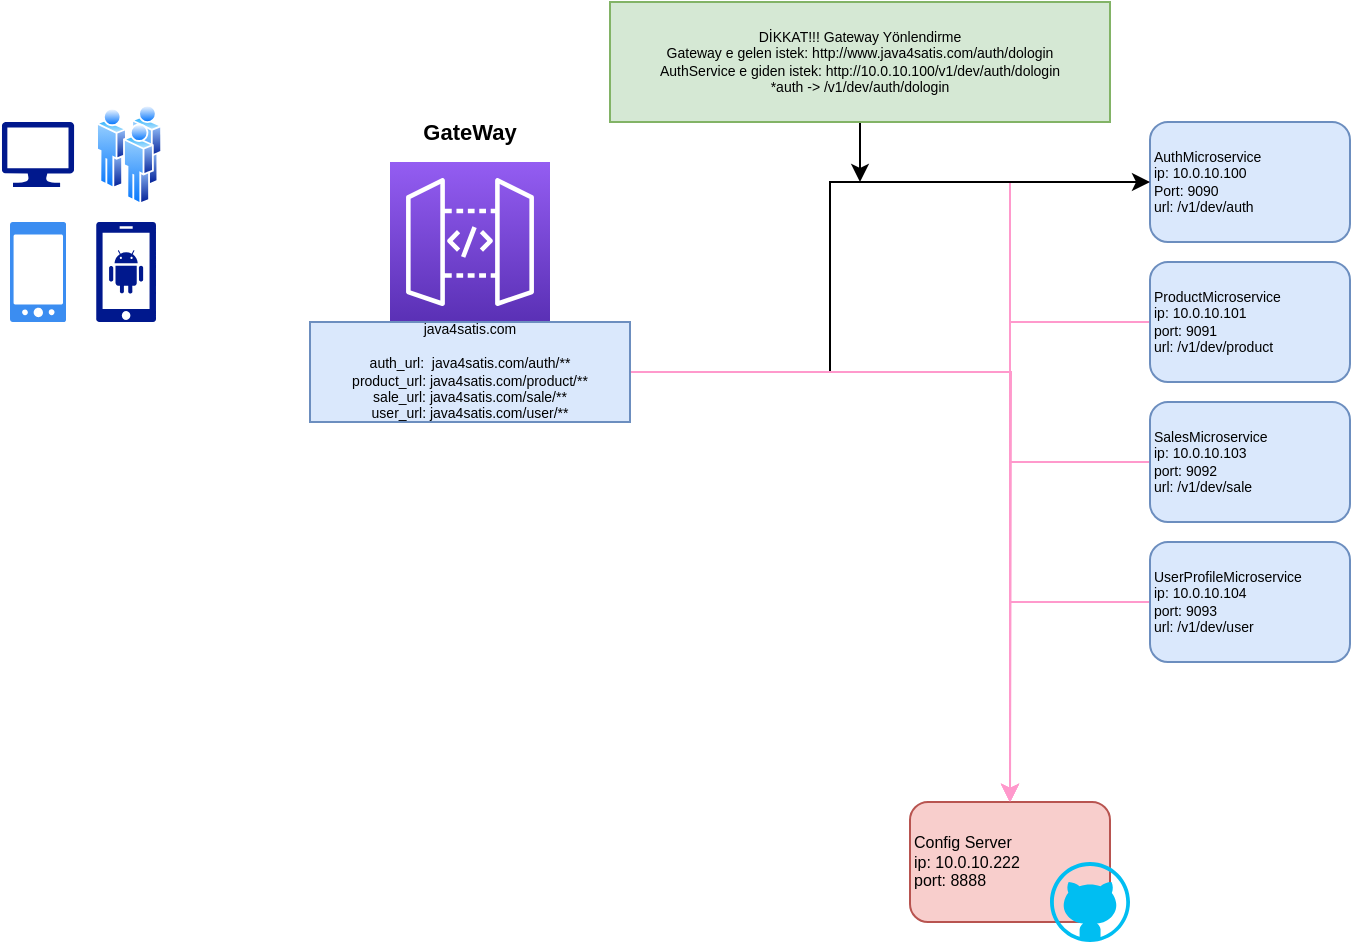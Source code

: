 <mxfile version="20.8.3" type="device"><diagram id="bET41vF8pjAHyaXK_Z36" name="Sayfa -1"><mxGraphModel dx="607" dy="332" grid="1" gridSize="10" guides="1" tooltips="1" connect="1" arrows="1" fold="1" page="1" pageScale="1" pageWidth="1300" pageHeight="1300" math="0" shadow="0"><root><mxCell id="0"/><mxCell id="1" parent="0"/><mxCell id="fda551Hz8hQAzKtY1wcB-10" style="edgeStyle=orthogonalEdgeStyle;rounded=0;orthogonalLoop=1;jettySize=auto;html=1;fontSize=7;strokeColor=#FF99CC;" edge="1" parent="1" source="fda551Hz8hQAzKtY1wcB-1" target="fda551Hz8hQAzKtY1wcB-6"><mxGeometry relative="1" as="geometry"/></mxCell><mxCell id="fda551Hz8hQAzKtY1wcB-1" value="&lt;font style=&quot;font-size: 7px;&quot;&gt;AuthMicroservice&lt;br style=&quot;font-size: 7px;&quot;&gt;ip: 10.0.10.100&lt;br style=&quot;font-size: 7px;&quot;&gt;Port: 9090&lt;br style=&quot;font-size: 7px;&quot;&gt;url:&amp;nbsp;/v1/dev/auth&lt;br style=&quot;font-size: 7px;&quot;&gt;&lt;/font&gt;" style="rounded=1;whiteSpace=wrap;html=1;fillColor=#dae8fc;strokeColor=#6c8ebf;align=left;container=1;fontSize=7;horizontal=1;" vertex="1" parent="1"><mxGeometry x="750" y="170" width="100" height="60" as="geometry"/></mxCell><mxCell id="fda551Hz8hQAzKtY1wcB-9" style="edgeStyle=orthogonalEdgeStyle;rounded=0;orthogonalLoop=1;jettySize=auto;html=1;entryX=0.5;entryY=0;entryDx=0;entryDy=0;fontSize=7;strokeColor=#FF99CC;" edge="1" parent="1" source="fda551Hz8hQAzKtY1wcB-3" target="fda551Hz8hQAzKtY1wcB-6"><mxGeometry relative="1" as="geometry"/></mxCell><mxCell id="fda551Hz8hQAzKtY1wcB-3" value="&lt;font style=&quot;font-size: 7px;&quot;&gt;ProductMicroservice&lt;br style=&quot;font-size: 7px;&quot;&gt;ip: 10.0.10.101&lt;br style=&quot;font-size: 7px;&quot;&gt;port: 9091&lt;br style=&quot;font-size: 7px;&quot;&gt;url:&amp;nbsp;/v1/dev/product&lt;br style=&quot;font-size: 7px;&quot;&gt;&lt;/font&gt;" style="rounded=1;whiteSpace=wrap;html=1;fillColor=#dae8fc;strokeColor=#6c8ebf;align=left;container=1;fontSize=7;" vertex="1" parent="1"><mxGeometry x="750" y="240" width="100" height="60" as="geometry"/></mxCell><mxCell id="fda551Hz8hQAzKtY1wcB-8" style="edgeStyle=orthogonalEdgeStyle;rounded=0;orthogonalLoop=1;jettySize=auto;html=1;entryX=0.5;entryY=0;entryDx=0;entryDy=0;fontSize=7;strokeColor=#FF99CC;" edge="1" parent="1" source="fda551Hz8hQAzKtY1wcB-4" target="fda551Hz8hQAzKtY1wcB-6"><mxGeometry relative="1" as="geometry"/></mxCell><mxCell id="fda551Hz8hQAzKtY1wcB-4" value="&lt;font style=&quot;font-size: 7px;&quot;&gt;SalesMicroservice&lt;br style=&quot;font-size: 7px;&quot;&gt;ip: 10.0.10.103&lt;br style=&quot;font-size: 7px;&quot;&gt;port: 9092&lt;br style=&quot;font-size: 7px;&quot;&gt;url:&amp;nbsp;/v1/dev/sale&lt;br style=&quot;font-size: 7px;&quot;&gt;&lt;/font&gt;" style="rounded=1;whiteSpace=wrap;html=1;fillColor=#dae8fc;strokeColor=#6c8ebf;align=left;container=1;fontSize=7;" vertex="1" parent="1"><mxGeometry x="750" y="310" width="100" height="60" as="geometry"/></mxCell><mxCell id="fda551Hz8hQAzKtY1wcB-7" style="edgeStyle=orthogonalEdgeStyle;rounded=0;orthogonalLoop=1;jettySize=auto;html=1;entryX=0.5;entryY=0;entryDx=0;entryDy=0;fontSize=7;strokeColor=#FF99CC;" edge="1" parent="1" source="fda551Hz8hQAzKtY1wcB-5" target="fda551Hz8hQAzKtY1wcB-6"><mxGeometry relative="1" as="geometry"/></mxCell><mxCell id="fda551Hz8hQAzKtY1wcB-5" value="&lt;font style=&quot;font-size: 7px;&quot;&gt;UserProfileMicroservice&lt;br style=&quot;font-size: 7px;&quot;&gt;ip: 10.0.10.104&lt;br style=&quot;font-size: 7px;&quot;&gt;port: 9093&lt;br style=&quot;font-size: 7px;&quot;&gt;url:&amp;nbsp;/v1/dev/user&lt;br style=&quot;font-size: 7px;&quot;&gt;&lt;/font&gt;" style="rounded=1;whiteSpace=wrap;html=1;fillColor=#dae8fc;strokeColor=#6c8ebf;align=left;container=1;fontSize=7;" vertex="1" parent="1"><mxGeometry x="750" y="380" width="100" height="60" as="geometry"/></mxCell><mxCell id="fda551Hz8hQAzKtY1wcB-12" value="" style="group" vertex="1" connectable="0" parent="1"><mxGeometry x="630" y="510" width="110" height="70" as="geometry"/></mxCell><mxCell id="fda551Hz8hQAzKtY1wcB-6" value="&lt;font style=&quot;font-size: 8px;&quot;&gt;Config Server&lt;br style=&quot;font-size: 8px;&quot;&gt;ip: 10.0.10.222&lt;br&gt;port: 8888&lt;br style=&quot;font-size: 8px;&quot;&gt;&lt;/font&gt;" style="rounded=1;whiteSpace=wrap;html=1;fillColor=#f8cecc;strokeColor=#b85450;align=left;container=1;fontSize=8;" vertex="1" parent="fda551Hz8hQAzKtY1wcB-12"><mxGeometry width="100" height="60" as="geometry"/></mxCell><mxCell id="fda551Hz8hQAzKtY1wcB-11" value="" style="verticalLabelPosition=bottom;html=1;verticalAlign=top;align=center;strokeColor=none;fillColor=#00BEF2;shape=mxgraph.azure.github_code;pointerEvents=1;fontSize=7;" vertex="1" parent="fda551Hz8hQAzKtY1wcB-12"><mxGeometry x="70" y="30" width="40" height="40" as="geometry"/></mxCell><mxCell id="fda551Hz8hQAzKtY1wcB-13" value="" style="sketch=0;points=[[0,0,0],[0.25,0,0],[0.5,0,0],[0.75,0,0],[1,0,0],[0,1,0],[0.25,1,0],[0.5,1,0],[0.75,1,0],[1,1,0],[0,0.25,0],[0,0.5,0],[0,0.75,0],[1,0.25,0],[1,0.5,0],[1,0.75,0]];outlineConnect=0;fontColor=#232F3E;gradientColor=#945DF2;gradientDirection=north;fillColor=#5A30B5;strokeColor=#ffffff;dashed=0;verticalLabelPosition=bottom;verticalAlign=top;align=center;html=1;fontSize=12;fontStyle=0;aspect=fixed;shape=mxgraph.aws4.resourceIcon;resIcon=mxgraph.aws4.api_gateway;" vertex="1" parent="1"><mxGeometry x="370" y="190" width="80" height="80" as="geometry"/></mxCell><mxCell id="fda551Hz8hQAzKtY1wcB-14" value="GateWay" style="text;html=1;strokeColor=none;fillColor=none;align=center;verticalAlign=middle;whiteSpace=wrap;rounded=0;fontSize=11;fontStyle=1" vertex="1" parent="1"><mxGeometry x="380" y="160" width="60" height="30" as="geometry"/></mxCell><mxCell id="fda551Hz8hQAzKtY1wcB-15" value="" style="sketch=0;aspect=fixed;pointerEvents=1;shadow=0;dashed=0;html=1;strokeColor=none;labelPosition=center;verticalLabelPosition=bottom;verticalAlign=top;align=center;fillColor=#00188D;shape=mxgraph.azure.computer;fontSize=11;" vertex="1" parent="1"><mxGeometry x="175.94" y="170" width="36.11" height="32.5" as="geometry"/></mxCell><mxCell id="fda551Hz8hQAzKtY1wcB-16" value="" style="sketch=0;aspect=fixed;pointerEvents=1;shadow=0;dashed=0;html=1;strokeColor=none;labelPosition=center;verticalLabelPosition=bottom;verticalAlign=top;align=center;fillColor=#00188D;shape=mxgraph.mscae.enterprise.android_phone;fontSize=11;" vertex="1" parent="1"><mxGeometry x="223.06" y="220" width="30" height="50" as="geometry"/></mxCell><mxCell id="fda551Hz8hQAzKtY1wcB-17" value="" style="sketch=0;html=1;aspect=fixed;strokeColor=none;shadow=0;align=center;verticalAlign=top;fillColor=#3B8DF1;shape=mxgraph.gcp2.phone_android;fontSize=11;" vertex="1" parent="1"><mxGeometry x="180" y="220" width="28" height="50" as="geometry"/></mxCell><mxCell id="fda551Hz8hQAzKtY1wcB-18" value="" style="aspect=fixed;perimeter=ellipsePerimeter;html=1;align=center;shadow=0;dashed=0;spacingTop=3;image;image=img/lib/active_directory/users.svg;fontSize=11;" vertex="1" parent="1"><mxGeometry x="223.06" y="161.25" width="33" height="50" as="geometry"/></mxCell><mxCell id="fda551Hz8hQAzKtY1wcB-20" style="edgeStyle=orthogonalEdgeStyle;rounded=0;orthogonalLoop=1;jettySize=auto;html=1;entryX=0;entryY=0.5;entryDx=0;entryDy=0;fontSize=7;" edge="1" parent="1" source="fda551Hz8hQAzKtY1wcB-19" target="fda551Hz8hQAzKtY1wcB-1"><mxGeometry relative="1" as="geometry"><Array as="points"><mxPoint x="590" y="295"/><mxPoint x="590" y="200"/></Array></mxGeometry></mxCell><mxCell id="fda551Hz8hQAzKtY1wcB-23" style="edgeStyle=orthogonalEdgeStyle;rounded=0;orthogonalLoop=1;jettySize=auto;html=1;fontSize=7;strokeColor=#FF99CC;" edge="1" parent="1" source="fda551Hz8hQAzKtY1wcB-19"><mxGeometry relative="1" as="geometry"><mxPoint x="680" y="510.0" as="targetPoint"/></mxGeometry></mxCell><mxCell id="fda551Hz8hQAzKtY1wcB-19" value="java4satis.com&lt;br style=&quot;font-size: 7px;&quot;&gt;&lt;br style=&quot;font-size: 7px;&quot;&gt;auth_url:&amp;nbsp; java4satis.com/auth/**&lt;br style=&quot;font-size: 7px;&quot;&gt;product_url: java4satis.com/product/**&lt;br style=&quot;font-size: 7px;&quot;&gt;sale_url: java4satis.com/sale/**&lt;br style=&quot;font-size: 7px;&quot;&gt;user_url: java4satis.com/user/**" style="text;html=1;strokeColor=#6c8ebf;fillColor=#dae8fc;align=center;verticalAlign=middle;whiteSpace=wrap;rounded=0;fontSize=7;" vertex="1" parent="1"><mxGeometry x="330" y="270" width="160" height="50" as="geometry"/></mxCell><mxCell id="fda551Hz8hQAzKtY1wcB-22" style="edgeStyle=orthogonalEdgeStyle;rounded=0;orthogonalLoop=1;jettySize=auto;html=1;fontSize=7;" edge="1" parent="1" source="fda551Hz8hQAzKtY1wcB-21"><mxGeometry relative="1" as="geometry"><mxPoint x="605" y="200" as="targetPoint"/></mxGeometry></mxCell><mxCell id="fda551Hz8hQAzKtY1wcB-21" value="DİKKAT!!! Gateway Yönlendirme&lt;br&gt;Gateway e gelen istek: http://www.java4satis.com/auth/dologin&lt;br&gt;AuthService e giden istek: http://10.0.10.100/v1/dev/auth/dologin&lt;br&gt;*auth -&amp;gt; /v1/dev/auth/dologin" style="text;html=1;strokeColor=#82b366;fillColor=#d5e8d4;align=center;verticalAlign=middle;whiteSpace=wrap;rounded=0;fontSize=7;" vertex="1" parent="1"><mxGeometry x="480" y="110" width="250" height="60" as="geometry"/></mxCell></root></mxGraphModel></diagram></mxfile>